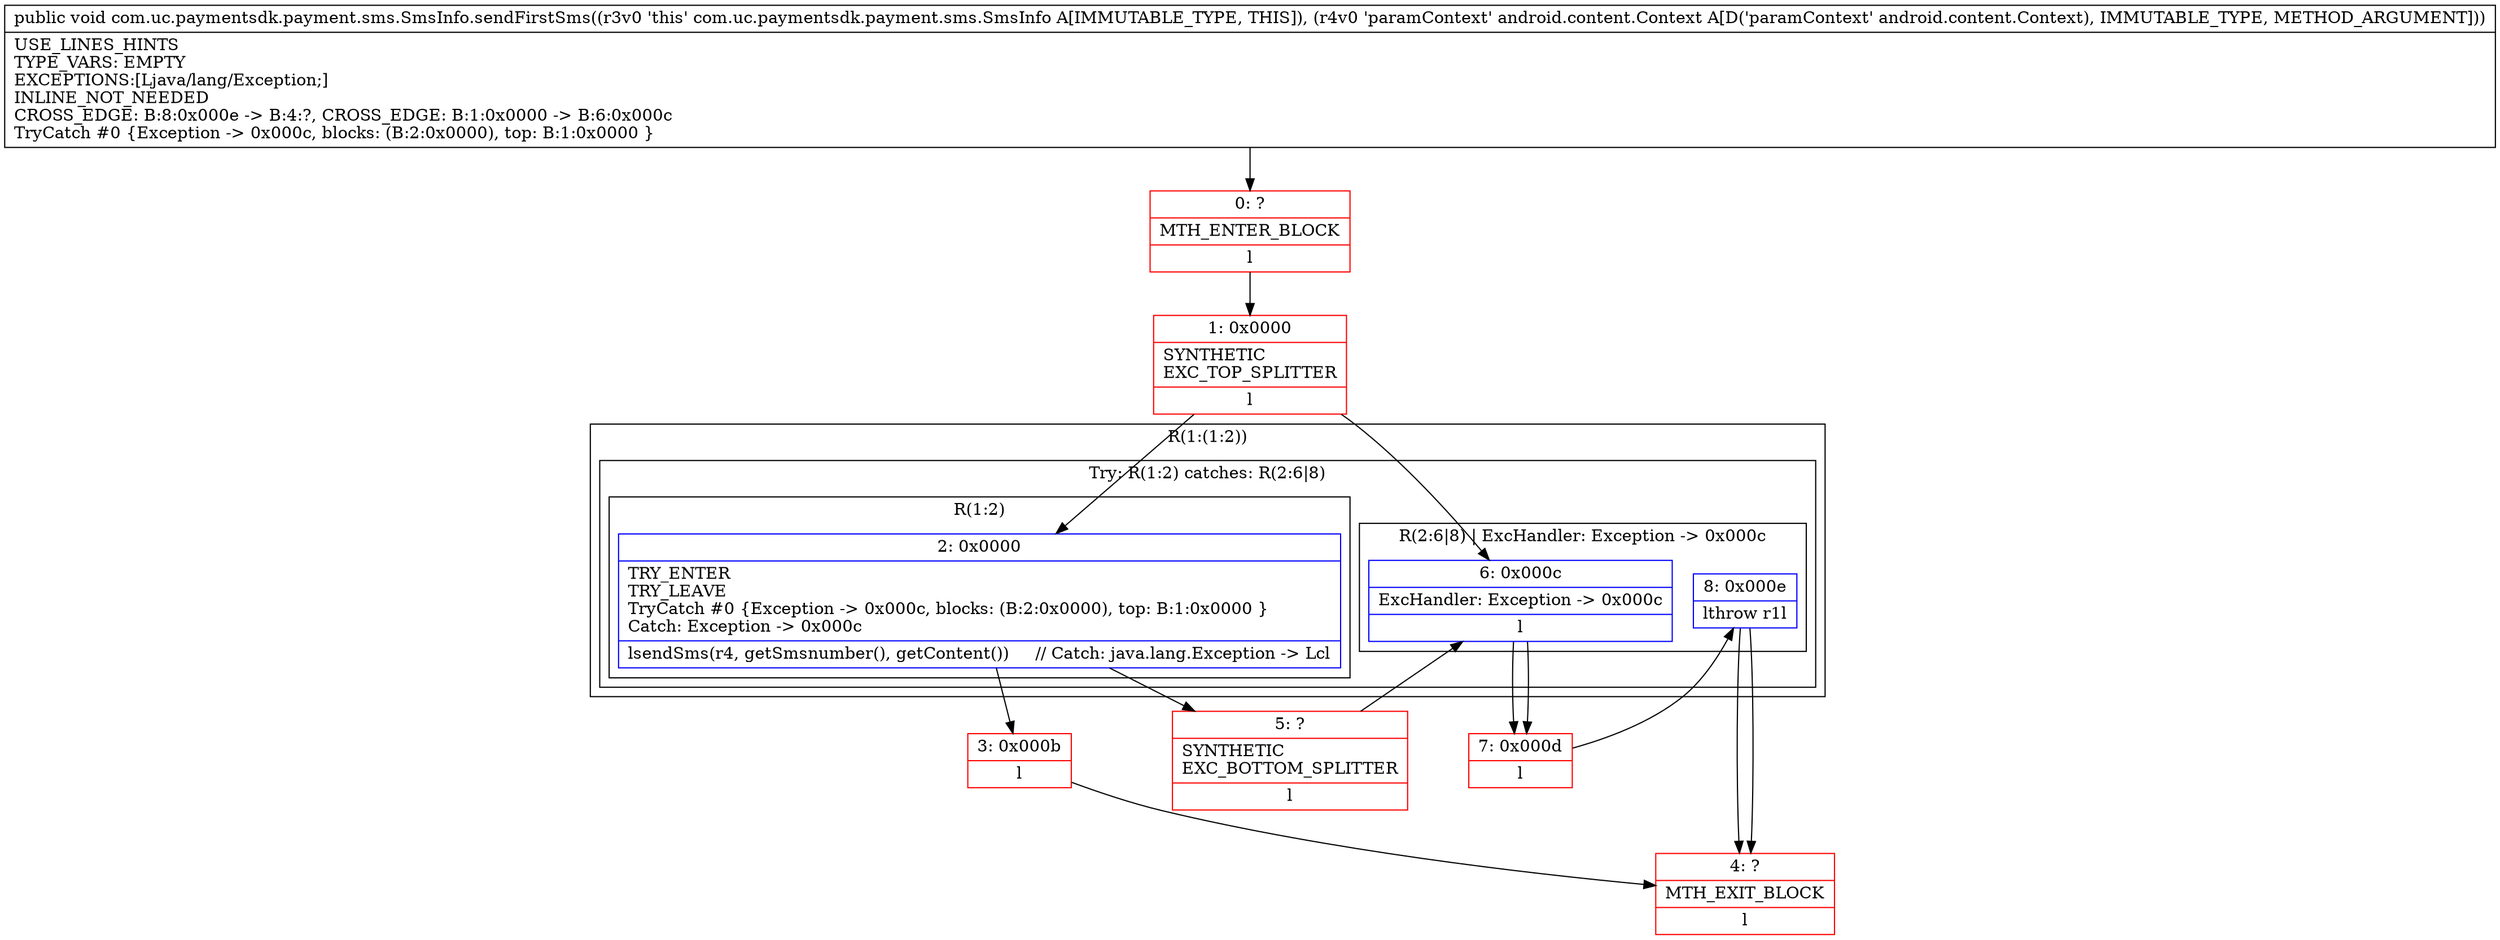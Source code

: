 digraph "CFG forcom.uc.paymentsdk.payment.sms.SmsInfo.sendFirstSms(Landroid\/content\/Context;)V" {
subgraph cluster_Region_20804596 {
label = "R(1:(1:2))";
node [shape=record,color=blue];
subgraph cluster_TryCatchRegion_1031659382 {
label = "Try: R(1:2) catches: R(2:6|8)";
node [shape=record,color=blue];
subgraph cluster_Region_781923125 {
label = "R(1:2)";
node [shape=record,color=blue];
Node_2 [shape=record,label="{2\:\ 0x0000|TRY_ENTER\lTRY_LEAVE\lTryCatch #0 \{Exception \-\> 0x000c, blocks: (B:2:0x0000), top: B:1:0x0000 \}\lCatch: Exception \-\> 0x000c\l|lsendSms(r4, getSmsnumber(), getContent())     \/\/ Catch: java.lang.Exception \-\> Lcl}"];
}
subgraph cluster_Region_20550975 {
label = "R(2:6|8) | ExcHandler: Exception \-\> 0x000c\l";
node [shape=record,color=blue];
Node_6 [shape=record,label="{6\:\ 0x000c|ExcHandler: Exception \-\> 0x000c\l|l}"];
Node_8 [shape=record,label="{8\:\ 0x000e|lthrow r1l}"];
}
}
}
subgraph cluster_Region_20550975 {
label = "R(2:6|8) | ExcHandler: Exception \-\> 0x000c\l";
node [shape=record,color=blue];
Node_6 [shape=record,label="{6\:\ 0x000c|ExcHandler: Exception \-\> 0x000c\l|l}"];
Node_8 [shape=record,label="{8\:\ 0x000e|lthrow r1l}"];
}
Node_0 [shape=record,color=red,label="{0\:\ ?|MTH_ENTER_BLOCK\l|l}"];
Node_1 [shape=record,color=red,label="{1\:\ 0x0000|SYNTHETIC\lEXC_TOP_SPLITTER\l|l}"];
Node_3 [shape=record,color=red,label="{3\:\ 0x000b|l}"];
Node_4 [shape=record,color=red,label="{4\:\ ?|MTH_EXIT_BLOCK\l|l}"];
Node_5 [shape=record,color=red,label="{5\:\ ?|SYNTHETIC\lEXC_BOTTOM_SPLITTER\l|l}"];
Node_7 [shape=record,color=red,label="{7\:\ 0x000d|l}"];
MethodNode[shape=record,label="{public void com.uc.paymentsdk.payment.sms.SmsInfo.sendFirstSms((r3v0 'this' com.uc.paymentsdk.payment.sms.SmsInfo A[IMMUTABLE_TYPE, THIS]), (r4v0 'paramContext' android.content.Context A[D('paramContext' android.content.Context), IMMUTABLE_TYPE, METHOD_ARGUMENT]))  | USE_LINES_HINTS\lTYPE_VARS: EMPTY\lEXCEPTIONS:[Ljava\/lang\/Exception;]\lINLINE_NOT_NEEDED\lCROSS_EDGE: B:8:0x000e \-\> B:4:?, CROSS_EDGE: B:1:0x0000 \-\> B:6:0x000c\lTryCatch #0 \{Exception \-\> 0x000c, blocks: (B:2:0x0000), top: B:1:0x0000 \}\l}"];
MethodNode -> Node_0;
Node_2 -> Node_3;
Node_2 -> Node_5;
Node_6 -> Node_7;
Node_8 -> Node_4;
Node_6 -> Node_7;
Node_8 -> Node_4;
Node_0 -> Node_1;
Node_1 -> Node_2;
Node_1 -> Node_6;
Node_3 -> Node_4;
Node_5 -> Node_6;
Node_7 -> Node_8;
}

